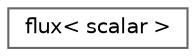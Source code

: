digraph "Graphical Class Hierarchy"
{
 // LATEX_PDF_SIZE
  bgcolor="transparent";
  edge [fontname=Helvetica,fontsize=10,labelfontname=Helvetica,labelfontsize=10];
  node [fontname=Helvetica,fontsize=10,shape=box,height=0.2,width=0.4];
  rankdir="LR";
  Node0 [id="Node000000",label="flux\< scalar \>",height=0.2,width=0.4,color="grey40", fillcolor="white", style="filled",URL="$classFoam_1_1flux_3_01scalar_01_4.html",tooltip=" "];
}
